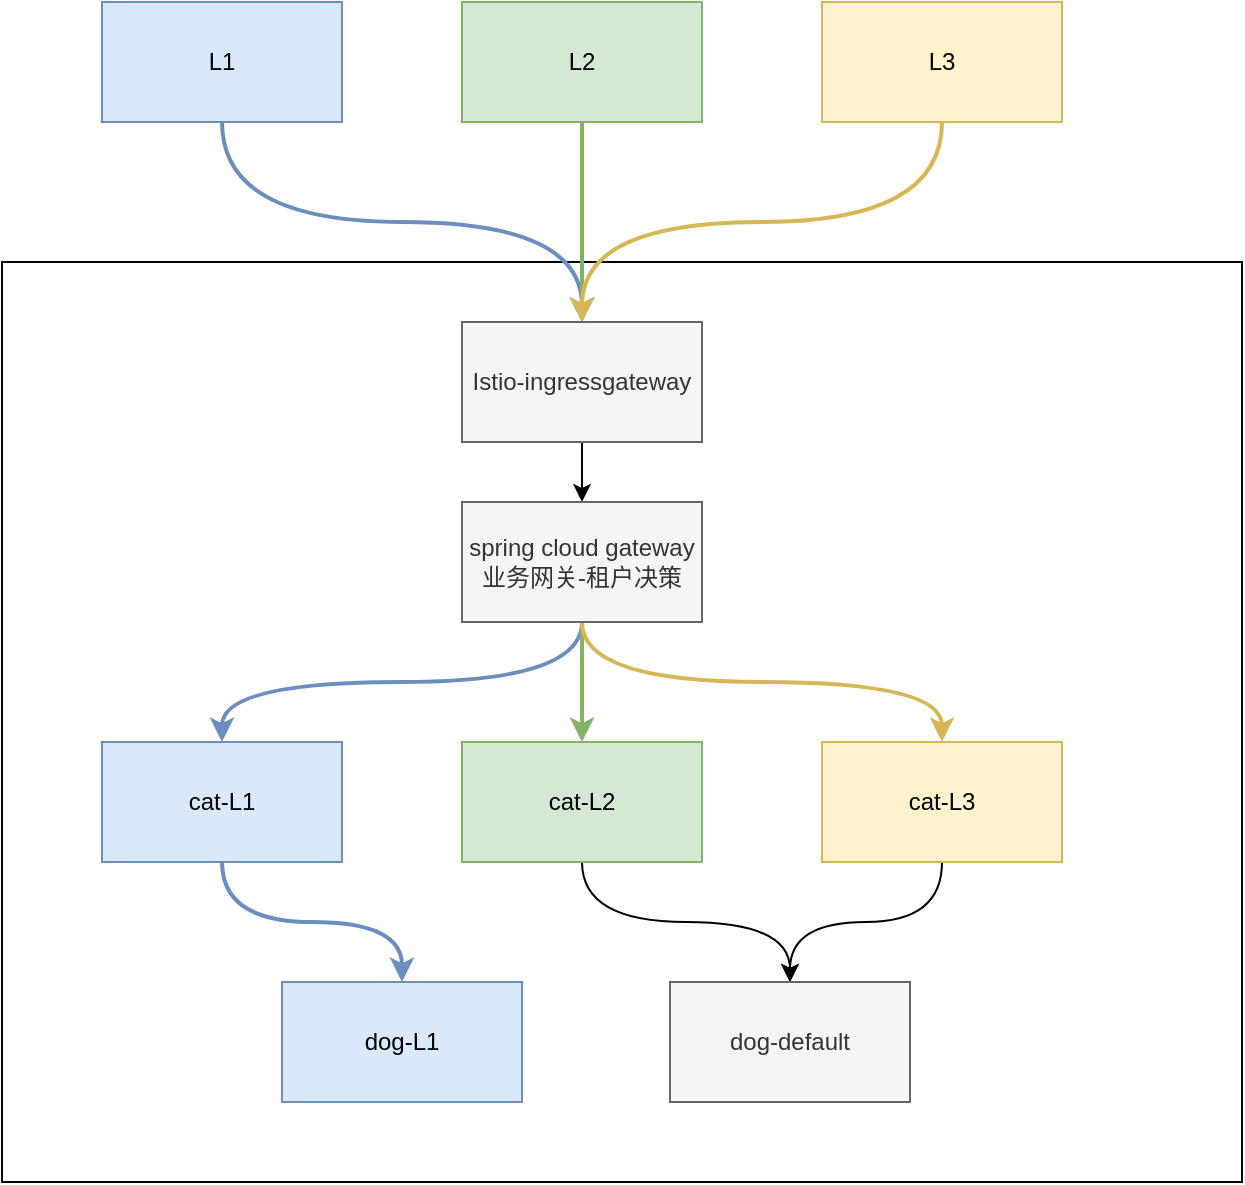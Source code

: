 <mxfile version="17.5.0" type="github">
  <diagram id="xNRLgVGnw3uNa32xC4Ke" name="第 1 页">
    <mxGraphModel dx="1141" dy="635" grid="1" gridSize="10" guides="1" tooltips="1" connect="1" arrows="1" fold="1" page="1" pageScale="1" pageWidth="827" pageHeight="1169" math="0" shadow="0">
      <root>
        <mxCell id="0" />
        <mxCell id="1" parent="0" />
        <mxCell id="x2KF9iYfZeD1TcPA4PnB-4" value="" style="rounded=0;whiteSpace=wrap;html=1;" vertex="1" parent="1">
          <mxGeometry x="80" y="240" width="620" height="460" as="geometry" />
        </mxCell>
        <mxCell id="x2KF9iYfZeD1TcPA4PnB-11" style="edgeStyle=orthogonalEdgeStyle;rounded=0;orthogonalLoop=1;jettySize=auto;html=1;entryX=0.5;entryY=0;entryDx=0;entryDy=0;curved=1;exitX=0.5;exitY=1;exitDx=0;exitDy=0;fillColor=#dae8fc;strokeColor=#6c8ebf;strokeWidth=2;" edge="1" parent="1" source="x2KF9iYfZeD1TcPA4PnB-1" target="x2KF9iYfZeD1TcPA4PnB-5">
          <mxGeometry relative="1" as="geometry" />
        </mxCell>
        <mxCell id="x2KF9iYfZeD1TcPA4PnB-1" value="L1" style="rounded=0;whiteSpace=wrap;html=1;fillColor=#dae8fc;strokeColor=#6c8ebf;" vertex="1" parent="1">
          <mxGeometry x="130" y="110" width="120" height="60" as="geometry" />
        </mxCell>
        <mxCell id="x2KF9iYfZeD1TcPA4PnB-12" style="edgeStyle=orthogonalEdgeStyle;curved=1;rounded=0;orthogonalLoop=1;jettySize=auto;html=1;entryX=0.5;entryY=0;entryDx=0;entryDy=0;fillColor=#d5e8d4;strokeColor=#82b366;strokeWidth=2;" edge="1" parent="1" source="x2KF9iYfZeD1TcPA4PnB-2" target="x2KF9iYfZeD1TcPA4PnB-5">
          <mxGeometry relative="1" as="geometry" />
        </mxCell>
        <mxCell id="x2KF9iYfZeD1TcPA4PnB-2" value="L2" style="rounded=0;whiteSpace=wrap;html=1;fillColor=#d5e8d4;strokeColor=#82b366;" vertex="1" parent="1">
          <mxGeometry x="310" y="110" width="120" height="60" as="geometry" />
        </mxCell>
        <mxCell id="x2KF9iYfZeD1TcPA4PnB-13" style="edgeStyle=orthogonalEdgeStyle;curved=1;rounded=0;orthogonalLoop=1;jettySize=auto;html=1;entryX=0.5;entryY=0;entryDx=0;entryDy=0;exitX=0.5;exitY=1;exitDx=0;exitDy=0;fillColor=#fff2cc;strokeColor=#d6b656;strokeWidth=2;" edge="1" parent="1" source="x2KF9iYfZeD1TcPA4PnB-3" target="x2KF9iYfZeD1TcPA4PnB-5">
          <mxGeometry relative="1" as="geometry" />
        </mxCell>
        <mxCell id="x2KF9iYfZeD1TcPA4PnB-3" value="L3" style="rounded=0;whiteSpace=wrap;html=1;fillColor=#fff2cc;strokeColor=#d6b656;" vertex="1" parent="1">
          <mxGeometry x="490" y="110" width="120" height="60" as="geometry" />
        </mxCell>
        <mxCell id="x2KF9iYfZeD1TcPA4PnB-14" style="edgeStyle=orthogonalEdgeStyle;curved=1;rounded=0;orthogonalLoop=1;jettySize=auto;html=1;entryX=0.5;entryY=0;entryDx=0;entryDy=0;exitX=0.5;exitY=1;exitDx=0;exitDy=0;fillColor=#dae8fc;strokeColor=#6c8ebf;strokeWidth=2;" edge="1" parent="1" source="x2KF9iYfZeD1TcPA4PnB-20" target="x2KF9iYfZeD1TcPA4PnB-6">
          <mxGeometry relative="1" as="geometry" />
        </mxCell>
        <mxCell id="x2KF9iYfZeD1TcPA4PnB-15" style="edgeStyle=orthogonalEdgeStyle;curved=1;rounded=0;orthogonalLoop=1;jettySize=auto;html=1;entryX=0.5;entryY=0;entryDx=0;entryDy=0;exitX=0.5;exitY=1;exitDx=0;exitDy=0;fillColor=#d5e8d4;strokeColor=#82b366;strokeWidth=2;" edge="1" parent="1" source="x2KF9iYfZeD1TcPA4PnB-20" target="x2KF9iYfZeD1TcPA4PnB-7">
          <mxGeometry relative="1" as="geometry" />
        </mxCell>
        <mxCell id="x2KF9iYfZeD1TcPA4PnB-16" style="edgeStyle=orthogonalEdgeStyle;curved=1;rounded=0;orthogonalLoop=1;jettySize=auto;html=1;entryX=0.5;entryY=0;entryDx=0;entryDy=0;exitX=0.5;exitY=1;exitDx=0;exitDy=0;fillColor=#fff2cc;strokeColor=#d6b656;strokeWidth=2;" edge="1" parent="1" source="x2KF9iYfZeD1TcPA4PnB-20" target="x2KF9iYfZeD1TcPA4PnB-8">
          <mxGeometry relative="1" as="geometry" />
        </mxCell>
        <mxCell id="x2KF9iYfZeD1TcPA4PnB-21" style="edgeStyle=orthogonalEdgeStyle;curved=1;rounded=0;orthogonalLoop=1;jettySize=auto;html=1;entryX=0.5;entryY=0;entryDx=0;entryDy=0;" edge="1" parent="1" source="x2KF9iYfZeD1TcPA4PnB-5" target="x2KF9iYfZeD1TcPA4PnB-20">
          <mxGeometry relative="1" as="geometry" />
        </mxCell>
        <mxCell id="x2KF9iYfZeD1TcPA4PnB-5" value="Istio-ingressgateway" style="rounded=0;whiteSpace=wrap;html=1;fillColor=#f5f5f5;fontColor=#333333;strokeColor=#666666;" vertex="1" parent="1">
          <mxGeometry x="310" y="270" width="120" height="60" as="geometry" />
        </mxCell>
        <mxCell id="x2KF9iYfZeD1TcPA4PnB-17" style="edgeStyle=orthogonalEdgeStyle;curved=1;rounded=0;orthogonalLoop=1;jettySize=auto;html=1;entryX=0.5;entryY=0;entryDx=0;entryDy=0;fillColor=#dae8fc;strokeColor=#6c8ebf;strokeWidth=2;" edge="1" parent="1" source="x2KF9iYfZeD1TcPA4PnB-6" target="x2KF9iYfZeD1TcPA4PnB-9">
          <mxGeometry relative="1" as="geometry" />
        </mxCell>
        <mxCell id="x2KF9iYfZeD1TcPA4PnB-6" value="cat-L1" style="rounded=0;whiteSpace=wrap;html=1;fillColor=#dae8fc;strokeColor=#6c8ebf;" vertex="1" parent="1">
          <mxGeometry x="130" y="480" width="120" height="60" as="geometry" />
        </mxCell>
        <mxCell id="x2KF9iYfZeD1TcPA4PnB-18" style="edgeStyle=orthogonalEdgeStyle;curved=1;rounded=0;orthogonalLoop=1;jettySize=auto;html=1;entryX=0.5;entryY=0;entryDx=0;entryDy=0;" edge="1" parent="1" source="x2KF9iYfZeD1TcPA4PnB-7" target="x2KF9iYfZeD1TcPA4PnB-10">
          <mxGeometry relative="1" as="geometry" />
        </mxCell>
        <mxCell id="x2KF9iYfZeD1TcPA4PnB-7" value="cat-L2" style="rounded=0;whiteSpace=wrap;html=1;fillColor=#d5e8d4;strokeColor=#82b366;" vertex="1" parent="1">
          <mxGeometry x="310" y="480" width="120" height="60" as="geometry" />
        </mxCell>
        <mxCell id="x2KF9iYfZeD1TcPA4PnB-19" style="edgeStyle=orthogonalEdgeStyle;curved=1;rounded=0;orthogonalLoop=1;jettySize=auto;html=1;entryX=0.5;entryY=0;entryDx=0;entryDy=0;" edge="1" parent="1" source="x2KF9iYfZeD1TcPA4PnB-8" target="x2KF9iYfZeD1TcPA4PnB-10">
          <mxGeometry relative="1" as="geometry" />
        </mxCell>
        <mxCell id="x2KF9iYfZeD1TcPA4PnB-8" value="cat-L3" style="rounded=0;whiteSpace=wrap;html=1;fillColor=#fff2cc;strokeColor=#d6b656;" vertex="1" parent="1">
          <mxGeometry x="490" y="480" width="120" height="60" as="geometry" />
        </mxCell>
        <mxCell id="x2KF9iYfZeD1TcPA4PnB-9" value="dog-L1" style="rounded=0;whiteSpace=wrap;html=1;fillColor=#dae8fc;strokeColor=#6c8ebf;" vertex="1" parent="1">
          <mxGeometry x="220" y="600" width="120" height="60" as="geometry" />
        </mxCell>
        <mxCell id="x2KF9iYfZeD1TcPA4PnB-10" value="dog-default" style="rounded=0;whiteSpace=wrap;html=1;fillColor=#f5f5f5;fontColor=#333333;strokeColor=#666666;" vertex="1" parent="1">
          <mxGeometry x="414" y="600" width="120" height="60" as="geometry" />
        </mxCell>
        <mxCell id="x2KF9iYfZeD1TcPA4PnB-20" value="spring cloud gateway&lt;br&gt;业务网关-租户决策" style="rounded=0;whiteSpace=wrap;html=1;fillColor=#f5f5f5;fontColor=#333333;strokeColor=#666666;" vertex="1" parent="1">
          <mxGeometry x="310" y="360" width="120" height="60" as="geometry" />
        </mxCell>
      </root>
    </mxGraphModel>
  </diagram>
</mxfile>
